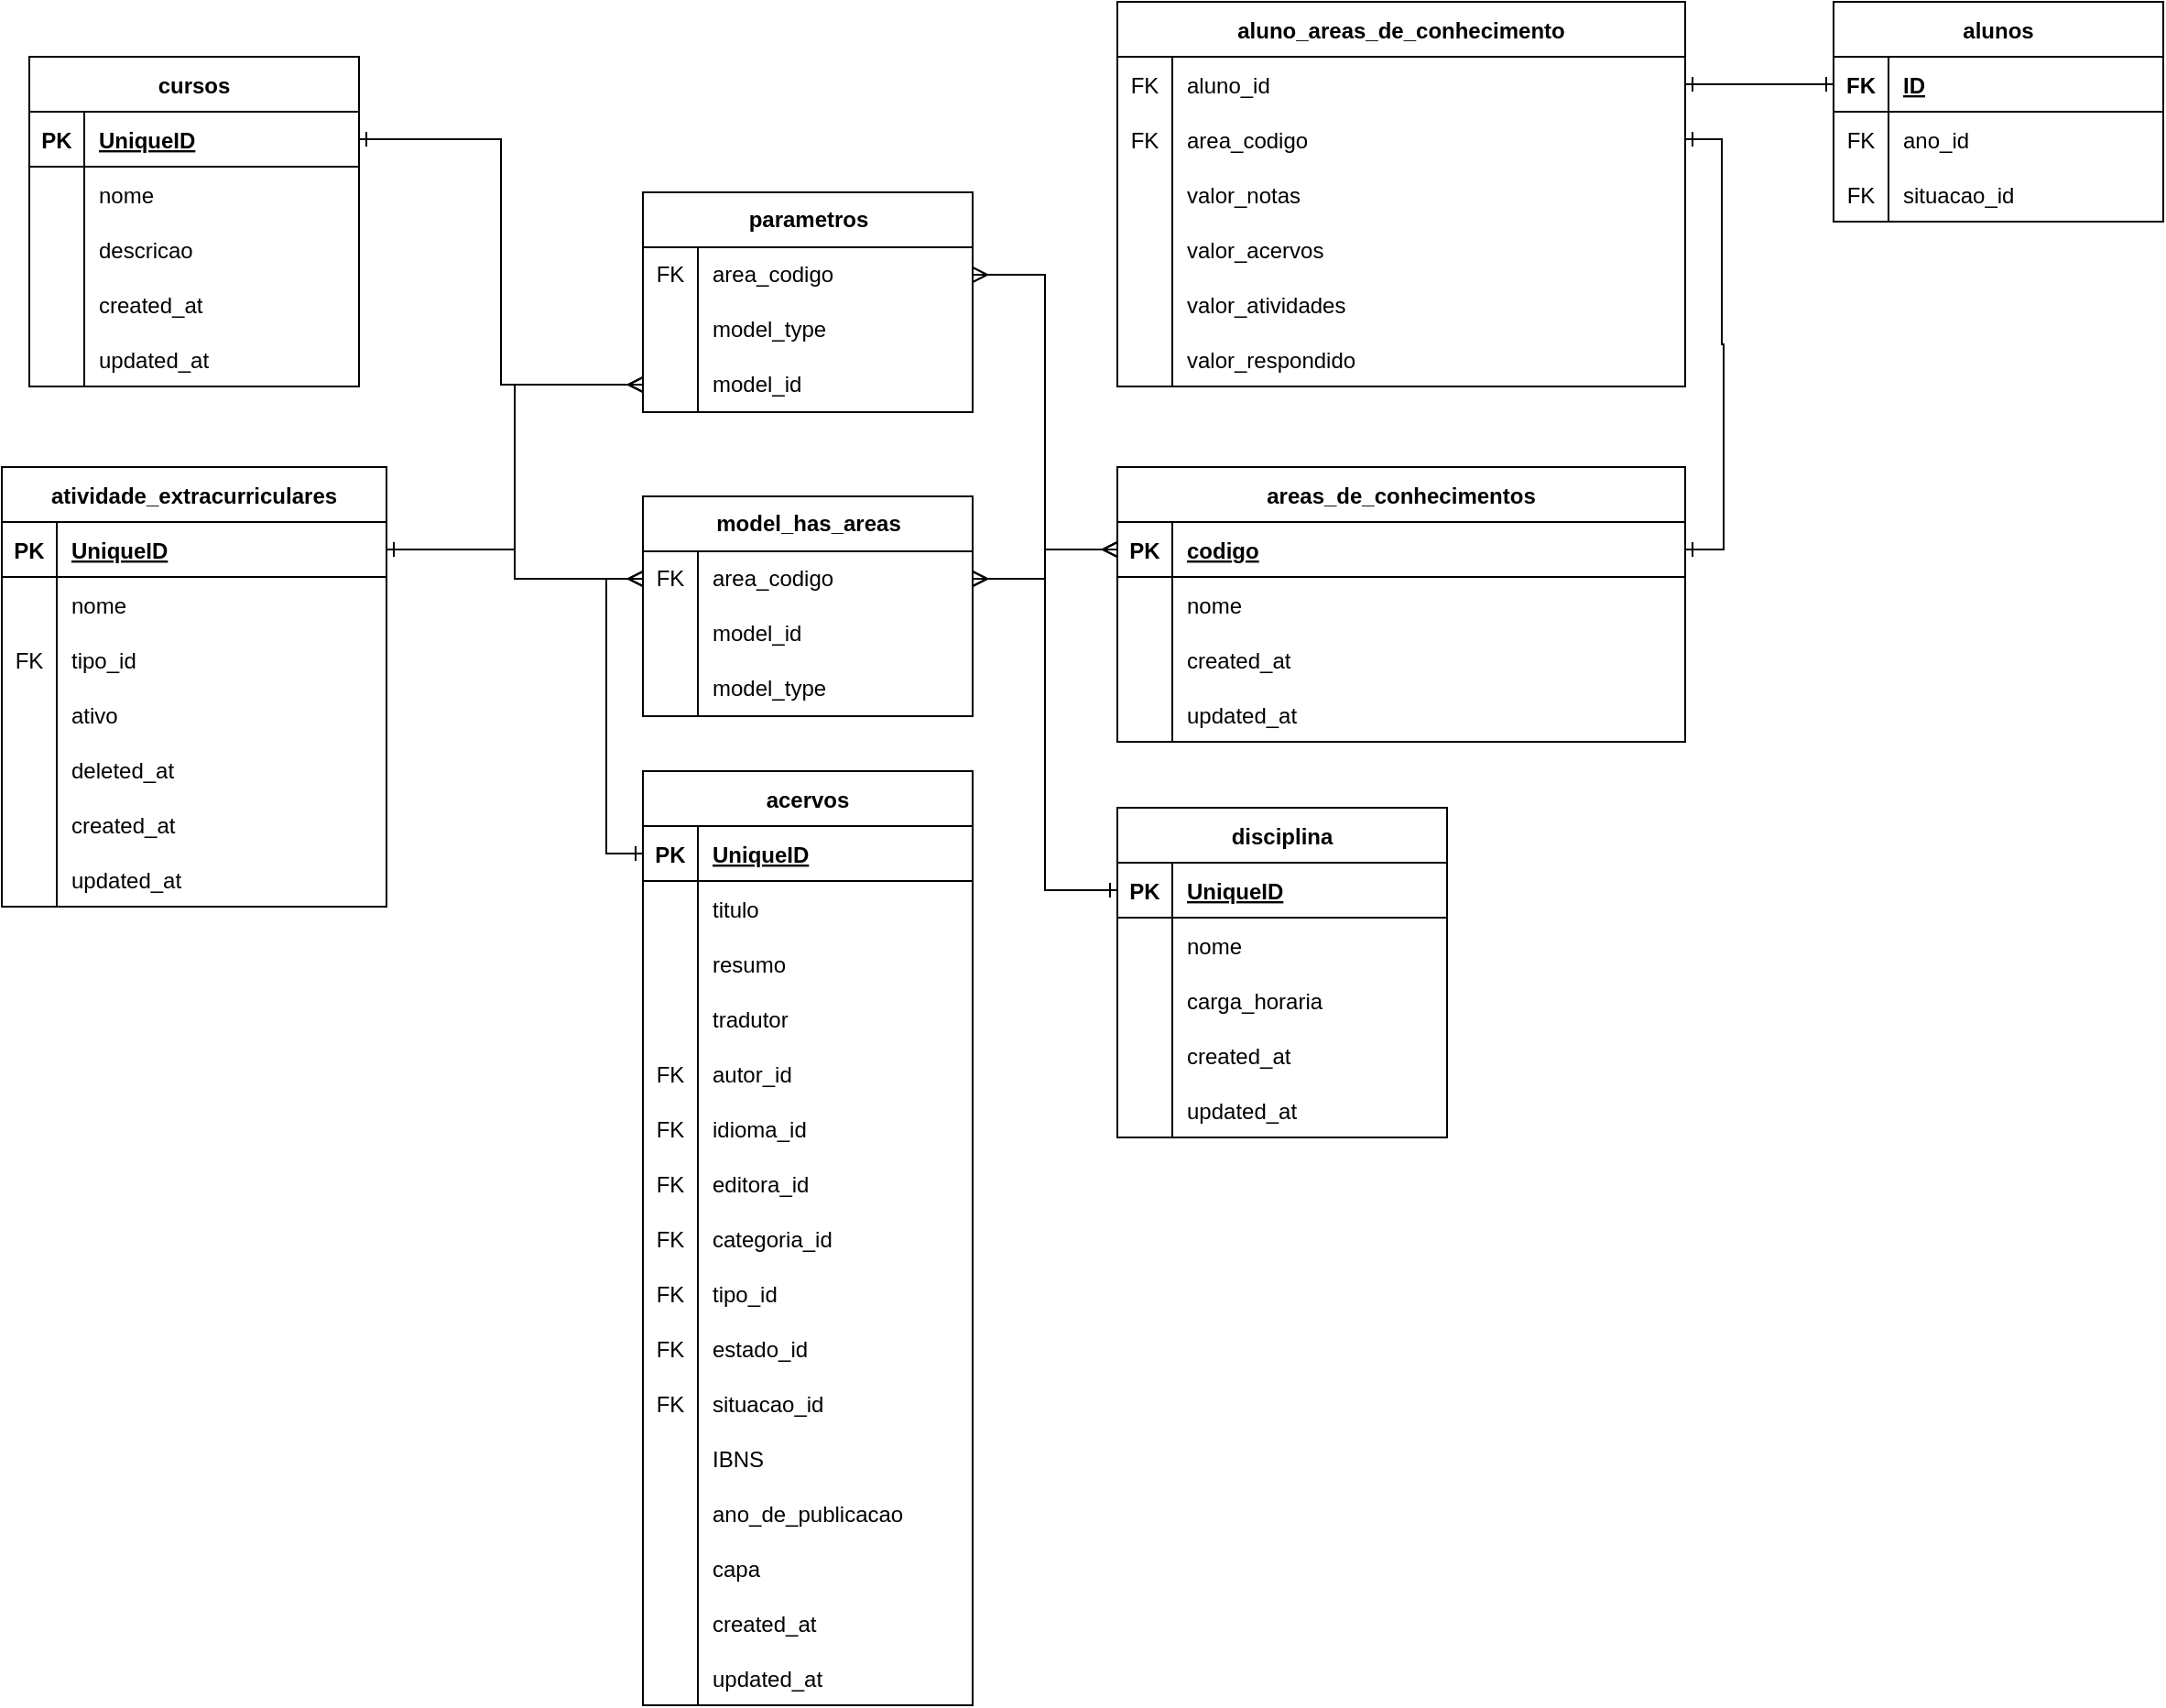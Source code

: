 <mxfile version="22.0.3" type="device">
  <diagram id="8cTq7osctb6pvmoqsyHR" name="Página-1">
    <mxGraphModel dx="2620" dy="1055" grid="1" gridSize="10" guides="1" tooltips="1" connect="1" arrows="1" fold="1" page="1" pageScale="1" pageWidth="827" pageHeight="1169" math="0" shadow="0">
      <root>
        <mxCell id="0" />
        <mxCell id="1" parent="0" />
        <mxCell id="5222CEmjX-qKdcf5DKFw-1" value="areas_de_conhecimentos" style="shape=table;startSize=30;container=1;collapsible=1;childLayout=tableLayout;fixedRows=1;rowLines=0;fontStyle=1;align=center;resizeLast=1;" parent="1" vertex="1">
          <mxGeometry x="9" y="304" width="310" height="150" as="geometry" />
        </mxCell>
        <mxCell id="5222CEmjX-qKdcf5DKFw-2" value="" style="shape=tableRow;horizontal=0;startSize=0;swimlaneHead=0;swimlaneBody=0;fillColor=none;collapsible=0;dropTarget=0;points=[[0,0.5],[1,0.5]];portConstraint=eastwest;top=0;left=0;right=0;bottom=1;" parent="5222CEmjX-qKdcf5DKFw-1" vertex="1">
          <mxGeometry y="30" width="310" height="30" as="geometry" />
        </mxCell>
        <mxCell id="5222CEmjX-qKdcf5DKFw-3" value="PK" style="shape=partialRectangle;connectable=0;fillColor=none;top=0;left=0;bottom=0;right=0;fontStyle=1;overflow=hidden;" parent="5222CEmjX-qKdcf5DKFw-2" vertex="1">
          <mxGeometry width="30" height="30" as="geometry">
            <mxRectangle width="30" height="30" as="alternateBounds" />
          </mxGeometry>
        </mxCell>
        <mxCell id="5222CEmjX-qKdcf5DKFw-4" value="codigo" style="shape=partialRectangle;connectable=0;fillColor=none;top=0;left=0;bottom=0;right=0;align=left;spacingLeft=6;fontStyle=5;overflow=hidden;" parent="5222CEmjX-qKdcf5DKFw-2" vertex="1">
          <mxGeometry x="30" width="280" height="30" as="geometry">
            <mxRectangle width="280" height="30" as="alternateBounds" />
          </mxGeometry>
        </mxCell>
        <mxCell id="5222CEmjX-qKdcf5DKFw-5" value="" style="shape=tableRow;horizontal=0;startSize=0;swimlaneHead=0;swimlaneBody=0;fillColor=none;collapsible=0;dropTarget=0;points=[[0,0.5],[1,0.5]];portConstraint=eastwest;top=0;left=0;right=0;bottom=0;" parent="5222CEmjX-qKdcf5DKFw-1" vertex="1">
          <mxGeometry y="60" width="310" height="30" as="geometry" />
        </mxCell>
        <mxCell id="5222CEmjX-qKdcf5DKFw-6" value="" style="shape=partialRectangle;connectable=0;fillColor=none;top=0;left=0;bottom=0;right=0;editable=1;overflow=hidden;" parent="5222CEmjX-qKdcf5DKFw-5" vertex="1">
          <mxGeometry width="30" height="30" as="geometry">
            <mxRectangle width="30" height="30" as="alternateBounds" />
          </mxGeometry>
        </mxCell>
        <mxCell id="5222CEmjX-qKdcf5DKFw-7" value="nome" style="shape=partialRectangle;connectable=0;fillColor=none;top=0;left=0;bottom=0;right=0;align=left;spacingLeft=6;overflow=hidden;" parent="5222CEmjX-qKdcf5DKFw-5" vertex="1">
          <mxGeometry x="30" width="280" height="30" as="geometry">
            <mxRectangle width="280" height="30" as="alternateBounds" />
          </mxGeometry>
        </mxCell>
        <mxCell id="5222CEmjX-qKdcf5DKFw-8" value="" style="shape=tableRow;horizontal=0;startSize=0;swimlaneHead=0;swimlaneBody=0;fillColor=none;collapsible=0;dropTarget=0;points=[[0,0.5],[1,0.5]];portConstraint=eastwest;top=0;left=0;right=0;bottom=0;" parent="5222CEmjX-qKdcf5DKFw-1" vertex="1">
          <mxGeometry y="90" width="310" height="30" as="geometry" />
        </mxCell>
        <mxCell id="5222CEmjX-qKdcf5DKFw-9" value="" style="shape=partialRectangle;connectable=0;fillColor=none;top=0;left=0;bottom=0;right=0;editable=1;overflow=hidden;" parent="5222CEmjX-qKdcf5DKFw-8" vertex="1">
          <mxGeometry width="30" height="30" as="geometry">
            <mxRectangle width="30" height="30" as="alternateBounds" />
          </mxGeometry>
        </mxCell>
        <mxCell id="5222CEmjX-qKdcf5DKFw-10" value="created_at" style="shape=partialRectangle;connectable=0;fillColor=none;top=0;left=0;bottom=0;right=0;align=left;spacingLeft=6;overflow=hidden;" parent="5222CEmjX-qKdcf5DKFw-8" vertex="1">
          <mxGeometry x="30" width="280" height="30" as="geometry">
            <mxRectangle width="280" height="30" as="alternateBounds" />
          </mxGeometry>
        </mxCell>
        <mxCell id="5222CEmjX-qKdcf5DKFw-11" value="" style="shape=tableRow;horizontal=0;startSize=0;swimlaneHead=0;swimlaneBody=0;fillColor=none;collapsible=0;dropTarget=0;points=[[0,0.5],[1,0.5]];portConstraint=eastwest;top=0;left=0;right=0;bottom=0;" parent="5222CEmjX-qKdcf5DKFw-1" vertex="1">
          <mxGeometry y="120" width="310" height="30" as="geometry" />
        </mxCell>
        <mxCell id="5222CEmjX-qKdcf5DKFw-12" value="" style="shape=partialRectangle;connectable=0;fillColor=none;top=0;left=0;bottom=0;right=0;editable=1;overflow=hidden;" parent="5222CEmjX-qKdcf5DKFw-11" vertex="1">
          <mxGeometry width="30" height="30" as="geometry">
            <mxRectangle width="30" height="30" as="alternateBounds" />
          </mxGeometry>
        </mxCell>
        <mxCell id="5222CEmjX-qKdcf5DKFw-13" value="updated_at" style="shape=partialRectangle;connectable=0;fillColor=none;top=0;left=0;bottom=0;right=0;align=left;spacingLeft=6;overflow=hidden;" parent="5222CEmjX-qKdcf5DKFw-11" vertex="1">
          <mxGeometry x="30" width="280" height="30" as="geometry">
            <mxRectangle width="280" height="30" as="alternateBounds" />
          </mxGeometry>
        </mxCell>
        <mxCell id="5222CEmjX-qKdcf5DKFw-14" value="aluno_areas_de_conhecimento" style="shape=table;startSize=30;container=1;collapsible=1;childLayout=tableLayout;fixedRows=1;rowLines=0;fontStyle=1;align=center;resizeLast=1;" parent="1" vertex="1">
          <mxGeometry x="9" y="50" width="310" height="210" as="geometry" />
        </mxCell>
        <mxCell id="5222CEmjX-qKdcf5DKFw-18" value="" style="shape=tableRow;horizontal=0;startSize=0;swimlaneHead=0;swimlaneBody=0;fillColor=none;collapsible=0;dropTarget=0;points=[[0,0.5],[1,0.5]];portConstraint=eastwest;top=0;left=0;right=0;bottom=0;" parent="5222CEmjX-qKdcf5DKFw-14" vertex="1">
          <mxGeometry y="30" width="310" height="30" as="geometry" />
        </mxCell>
        <mxCell id="5222CEmjX-qKdcf5DKFw-19" value="FK" style="shape=partialRectangle;connectable=0;fillColor=none;top=0;left=0;bottom=0;right=0;editable=1;overflow=hidden;" parent="5222CEmjX-qKdcf5DKFw-18" vertex="1">
          <mxGeometry width="30" height="30" as="geometry">
            <mxRectangle width="30" height="30" as="alternateBounds" />
          </mxGeometry>
        </mxCell>
        <mxCell id="5222CEmjX-qKdcf5DKFw-20" value="aluno_id" style="shape=partialRectangle;connectable=0;fillColor=none;top=0;left=0;bottom=0;right=0;align=left;spacingLeft=6;overflow=hidden;" parent="5222CEmjX-qKdcf5DKFw-18" vertex="1">
          <mxGeometry x="30" width="280" height="30" as="geometry">
            <mxRectangle width="280" height="30" as="alternateBounds" />
          </mxGeometry>
        </mxCell>
        <mxCell id="5222CEmjX-qKdcf5DKFw-21" value="" style="shape=tableRow;horizontal=0;startSize=0;swimlaneHead=0;swimlaneBody=0;fillColor=none;collapsible=0;dropTarget=0;points=[[0,0.5],[1,0.5]];portConstraint=eastwest;top=0;left=0;right=0;bottom=0;" parent="5222CEmjX-qKdcf5DKFw-14" vertex="1">
          <mxGeometry y="60" width="310" height="30" as="geometry" />
        </mxCell>
        <mxCell id="5222CEmjX-qKdcf5DKFw-22" value="FK" style="shape=partialRectangle;connectable=0;fillColor=none;top=0;left=0;bottom=0;right=0;editable=1;overflow=hidden;" parent="5222CEmjX-qKdcf5DKFw-21" vertex="1">
          <mxGeometry width="30" height="30" as="geometry">
            <mxRectangle width="30" height="30" as="alternateBounds" />
          </mxGeometry>
        </mxCell>
        <mxCell id="5222CEmjX-qKdcf5DKFw-23" value="area_codigo    " style="shape=partialRectangle;connectable=0;fillColor=none;top=0;left=0;bottom=0;right=0;align=left;spacingLeft=6;overflow=hidden;" parent="5222CEmjX-qKdcf5DKFw-21" vertex="1">
          <mxGeometry x="30" width="280" height="30" as="geometry">
            <mxRectangle width="280" height="30" as="alternateBounds" />
          </mxGeometry>
        </mxCell>
        <mxCell id="5222CEmjX-qKdcf5DKFw-24" value="" style="shape=tableRow;horizontal=0;startSize=0;swimlaneHead=0;swimlaneBody=0;fillColor=none;collapsible=0;dropTarget=0;points=[[0,0.5],[1,0.5]];portConstraint=eastwest;top=0;left=0;right=0;bottom=0;" parent="5222CEmjX-qKdcf5DKFw-14" vertex="1">
          <mxGeometry y="90" width="310" height="30" as="geometry" />
        </mxCell>
        <mxCell id="5222CEmjX-qKdcf5DKFw-25" value="" style="shape=partialRectangle;connectable=0;fillColor=none;top=0;left=0;bottom=0;right=0;editable=1;overflow=hidden;" parent="5222CEmjX-qKdcf5DKFw-24" vertex="1">
          <mxGeometry width="30" height="30" as="geometry">
            <mxRectangle width="30" height="30" as="alternateBounds" />
          </mxGeometry>
        </mxCell>
        <mxCell id="5222CEmjX-qKdcf5DKFw-26" value="valor_notas" style="shape=partialRectangle;connectable=0;fillColor=none;top=0;left=0;bottom=0;right=0;align=left;spacingLeft=6;overflow=hidden;" parent="5222CEmjX-qKdcf5DKFw-24" vertex="1">
          <mxGeometry x="30" width="280" height="30" as="geometry">
            <mxRectangle width="280" height="30" as="alternateBounds" />
          </mxGeometry>
        </mxCell>
        <mxCell id="5222CEmjX-qKdcf5DKFw-27" style="shape=tableRow;horizontal=0;startSize=0;swimlaneHead=0;swimlaneBody=0;fillColor=none;collapsible=0;dropTarget=0;points=[[0,0.5],[1,0.5]];portConstraint=eastwest;top=0;left=0;right=0;bottom=0;" parent="5222CEmjX-qKdcf5DKFw-14" vertex="1">
          <mxGeometry y="120" width="310" height="30" as="geometry" />
        </mxCell>
        <mxCell id="5222CEmjX-qKdcf5DKFw-28" value="" style="shape=partialRectangle;connectable=0;fillColor=none;top=0;left=0;bottom=0;right=0;editable=1;overflow=hidden;" parent="5222CEmjX-qKdcf5DKFw-27" vertex="1">
          <mxGeometry width="30" height="30" as="geometry">
            <mxRectangle width="30" height="30" as="alternateBounds" />
          </mxGeometry>
        </mxCell>
        <mxCell id="5222CEmjX-qKdcf5DKFw-29" value="valor_acervos" style="shape=partialRectangle;connectable=0;fillColor=none;top=0;left=0;bottom=0;right=0;align=left;spacingLeft=6;overflow=hidden;" parent="5222CEmjX-qKdcf5DKFw-27" vertex="1">
          <mxGeometry x="30" width="280" height="30" as="geometry">
            <mxRectangle width="280" height="30" as="alternateBounds" />
          </mxGeometry>
        </mxCell>
        <mxCell id="5222CEmjX-qKdcf5DKFw-30" style="shape=tableRow;horizontal=0;startSize=0;swimlaneHead=0;swimlaneBody=0;fillColor=none;collapsible=0;dropTarget=0;points=[[0,0.5],[1,0.5]];portConstraint=eastwest;top=0;left=0;right=0;bottom=0;" parent="5222CEmjX-qKdcf5DKFw-14" vertex="1">
          <mxGeometry y="150" width="310" height="30" as="geometry" />
        </mxCell>
        <mxCell id="5222CEmjX-qKdcf5DKFw-31" style="shape=partialRectangle;connectable=0;fillColor=none;top=0;left=0;bottom=0;right=0;editable=1;overflow=hidden;" parent="5222CEmjX-qKdcf5DKFw-30" vertex="1">
          <mxGeometry width="30" height="30" as="geometry">
            <mxRectangle width="30" height="30" as="alternateBounds" />
          </mxGeometry>
        </mxCell>
        <mxCell id="5222CEmjX-qKdcf5DKFw-32" value="valor_atividades" style="shape=partialRectangle;connectable=0;fillColor=none;top=0;left=0;bottom=0;right=0;align=left;spacingLeft=6;overflow=hidden;" parent="5222CEmjX-qKdcf5DKFw-30" vertex="1">
          <mxGeometry x="30" width="280" height="30" as="geometry">
            <mxRectangle width="280" height="30" as="alternateBounds" />
          </mxGeometry>
        </mxCell>
        <mxCell id="5222CEmjX-qKdcf5DKFw-33" style="shape=tableRow;horizontal=0;startSize=0;swimlaneHead=0;swimlaneBody=0;fillColor=none;collapsible=0;dropTarget=0;points=[[0,0.5],[1,0.5]];portConstraint=eastwest;top=0;left=0;right=0;bottom=0;" parent="5222CEmjX-qKdcf5DKFw-14" vertex="1">
          <mxGeometry y="180" width="310" height="30" as="geometry" />
        </mxCell>
        <mxCell id="5222CEmjX-qKdcf5DKFw-34" style="shape=partialRectangle;connectable=0;fillColor=none;top=0;left=0;bottom=0;right=0;editable=1;overflow=hidden;" parent="5222CEmjX-qKdcf5DKFw-33" vertex="1">
          <mxGeometry width="30" height="30" as="geometry">
            <mxRectangle width="30" height="30" as="alternateBounds" />
          </mxGeometry>
        </mxCell>
        <mxCell id="5222CEmjX-qKdcf5DKFw-35" value="valor_respondido" style="shape=partialRectangle;connectable=0;fillColor=none;top=0;left=0;bottom=0;right=0;align=left;spacingLeft=6;overflow=hidden;" parent="5222CEmjX-qKdcf5DKFw-33" vertex="1">
          <mxGeometry x="30" width="280" height="30" as="geometry">
            <mxRectangle width="280" height="30" as="alternateBounds" />
          </mxGeometry>
        </mxCell>
        <mxCell id="5222CEmjX-qKdcf5DKFw-101" value="cursos" style="shape=table;startSize=30;container=1;collapsible=1;childLayout=tableLayout;fixedRows=1;rowLines=0;fontStyle=1;align=center;resizeLast=1;" parent="1" vertex="1">
          <mxGeometry x="-585" y="80" width="180" height="180" as="geometry" />
        </mxCell>
        <mxCell id="5222CEmjX-qKdcf5DKFw-102" value="" style="shape=tableRow;horizontal=0;startSize=0;swimlaneHead=0;swimlaneBody=0;fillColor=none;collapsible=0;dropTarget=0;points=[[0,0.5],[1,0.5]];portConstraint=eastwest;top=0;left=0;right=0;bottom=1;" parent="5222CEmjX-qKdcf5DKFw-101" vertex="1">
          <mxGeometry y="30" width="180" height="30" as="geometry" />
        </mxCell>
        <mxCell id="5222CEmjX-qKdcf5DKFw-103" value="PK" style="shape=partialRectangle;connectable=0;fillColor=none;top=0;left=0;bottom=0;right=0;fontStyle=1;overflow=hidden;" parent="5222CEmjX-qKdcf5DKFw-102" vertex="1">
          <mxGeometry width="30" height="30" as="geometry">
            <mxRectangle width="30" height="30" as="alternateBounds" />
          </mxGeometry>
        </mxCell>
        <mxCell id="5222CEmjX-qKdcf5DKFw-104" value="UniqueID" style="shape=partialRectangle;connectable=0;fillColor=none;top=0;left=0;bottom=0;right=0;align=left;spacingLeft=6;fontStyle=5;overflow=hidden;" parent="5222CEmjX-qKdcf5DKFw-102" vertex="1">
          <mxGeometry x="30" width="150" height="30" as="geometry">
            <mxRectangle width="150" height="30" as="alternateBounds" />
          </mxGeometry>
        </mxCell>
        <mxCell id="5222CEmjX-qKdcf5DKFw-105" value="" style="shape=tableRow;horizontal=0;startSize=0;swimlaneHead=0;swimlaneBody=0;fillColor=none;collapsible=0;dropTarget=0;points=[[0,0.5],[1,0.5]];portConstraint=eastwest;top=0;left=0;right=0;bottom=0;" parent="5222CEmjX-qKdcf5DKFw-101" vertex="1">
          <mxGeometry y="60" width="180" height="30" as="geometry" />
        </mxCell>
        <mxCell id="5222CEmjX-qKdcf5DKFw-106" value="" style="shape=partialRectangle;connectable=0;fillColor=none;top=0;left=0;bottom=0;right=0;editable=1;overflow=hidden;" parent="5222CEmjX-qKdcf5DKFw-105" vertex="1">
          <mxGeometry width="30" height="30" as="geometry">
            <mxRectangle width="30" height="30" as="alternateBounds" />
          </mxGeometry>
        </mxCell>
        <mxCell id="5222CEmjX-qKdcf5DKFw-107" value="nome" style="shape=partialRectangle;connectable=0;fillColor=none;top=0;left=0;bottom=0;right=0;align=left;spacingLeft=6;overflow=hidden;" parent="5222CEmjX-qKdcf5DKFw-105" vertex="1">
          <mxGeometry x="30" width="150" height="30" as="geometry">
            <mxRectangle width="150" height="30" as="alternateBounds" />
          </mxGeometry>
        </mxCell>
        <mxCell id="5222CEmjX-qKdcf5DKFw-108" value="" style="shape=tableRow;horizontal=0;startSize=0;swimlaneHead=0;swimlaneBody=0;fillColor=none;collapsible=0;dropTarget=0;points=[[0,0.5],[1,0.5]];portConstraint=eastwest;top=0;left=0;right=0;bottom=0;" parent="5222CEmjX-qKdcf5DKFw-101" vertex="1">
          <mxGeometry y="90" width="180" height="30" as="geometry" />
        </mxCell>
        <mxCell id="5222CEmjX-qKdcf5DKFw-109" value="" style="shape=partialRectangle;connectable=0;fillColor=none;top=0;left=0;bottom=0;right=0;editable=1;overflow=hidden;" parent="5222CEmjX-qKdcf5DKFw-108" vertex="1">
          <mxGeometry width="30" height="30" as="geometry">
            <mxRectangle width="30" height="30" as="alternateBounds" />
          </mxGeometry>
        </mxCell>
        <mxCell id="5222CEmjX-qKdcf5DKFw-110" value="descricao" style="shape=partialRectangle;connectable=0;fillColor=none;top=0;left=0;bottom=0;right=0;align=left;spacingLeft=6;overflow=hidden;" parent="5222CEmjX-qKdcf5DKFw-108" vertex="1">
          <mxGeometry x="30" width="150" height="30" as="geometry">
            <mxRectangle width="150" height="30" as="alternateBounds" />
          </mxGeometry>
        </mxCell>
        <mxCell id="5222CEmjX-qKdcf5DKFw-111" value="" style="shape=tableRow;horizontal=0;startSize=0;swimlaneHead=0;swimlaneBody=0;fillColor=none;collapsible=0;dropTarget=0;points=[[0,0.5],[1,0.5]];portConstraint=eastwest;top=0;left=0;right=0;bottom=0;" parent="5222CEmjX-qKdcf5DKFw-101" vertex="1">
          <mxGeometry y="120" width="180" height="30" as="geometry" />
        </mxCell>
        <mxCell id="5222CEmjX-qKdcf5DKFw-112" value="" style="shape=partialRectangle;connectable=0;fillColor=none;top=0;left=0;bottom=0;right=0;editable=1;overflow=hidden;" parent="5222CEmjX-qKdcf5DKFw-111" vertex="1">
          <mxGeometry width="30" height="30" as="geometry">
            <mxRectangle width="30" height="30" as="alternateBounds" />
          </mxGeometry>
        </mxCell>
        <mxCell id="5222CEmjX-qKdcf5DKFw-113" value="created_at" style="shape=partialRectangle;connectable=0;fillColor=none;top=0;left=0;bottom=0;right=0;align=left;spacingLeft=6;overflow=hidden;" parent="5222CEmjX-qKdcf5DKFw-111" vertex="1">
          <mxGeometry x="30" width="150" height="30" as="geometry">
            <mxRectangle width="150" height="30" as="alternateBounds" />
          </mxGeometry>
        </mxCell>
        <mxCell id="5222CEmjX-qKdcf5DKFw-114" style="shape=tableRow;horizontal=0;startSize=0;swimlaneHead=0;swimlaneBody=0;fillColor=none;collapsible=0;dropTarget=0;points=[[0,0.5],[1,0.5]];portConstraint=eastwest;top=0;left=0;right=0;bottom=0;" parent="5222CEmjX-qKdcf5DKFw-101" vertex="1">
          <mxGeometry y="150" width="180" height="30" as="geometry" />
        </mxCell>
        <mxCell id="5222CEmjX-qKdcf5DKFw-115" style="shape=partialRectangle;connectable=0;fillColor=none;top=0;left=0;bottom=0;right=0;editable=1;overflow=hidden;" parent="5222CEmjX-qKdcf5DKFw-114" vertex="1">
          <mxGeometry width="30" height="30" as="geometry">
            <mxRectangle width="30" height="30" as="alternateBounds" />
          </mxGeometry>
        </mxCell>
        <mxCell id="5222CEmjX-qKdcf5DKFw-116" value="updated_at" style="shape=partialRectangle;connectable=0;fillColor=none;top=0;left=0;bottom=0;right=0;align=left;spacingLeft=6;overflow=hidden;" parent="5222CEmjX-qKdcf5DKFw-114" vertex="1">
          <mxGeometry x="30" width="150" height="30" as="geometry">
            <mxRectangle width="150" height="30" as="alternateBounds" />
          </mxGeometry>
        </mxCell>
        <mxCell id="5222CEmjX-qKdcf5DKFw-117" value="alunos" style="shape=table;startSize=30;container=1;collapsible=1;childLayout=tableLayout;fixedRows=1;rowLines=0;fontStyle=1;align=center;resizeLast=1;" parent="1" vertex="1">
          <mxGeometry x="400" y="50" width="180" height="120" as="geometry" />
        </mxCell>
        <mxCell id="5222CEmjX-qKdcf5DKFw-118" value="" style="shape=tableRow;horizontal=0;startSize=0;swimlaneHead=0;swimlaneBody=0;fillColor=none;collapsible=0;dropTarget=0;points=[[0,0.5],[1,0.5]];portConstraint=eastwest;top=0;left=0;right=0;bottom=1;" parent="5222CEmjX-qKdcf5DKFw-117" vertex="1">
          <mxGeometry y="30" width="180" height="30" as="geometry" />
        </mxCell>
        <mxCell id="5222CEmjX-qKdcf5DKFw-119" value="FK" style="shape=partialRectangle;connectable=0;fillColor=none;top=0;left=0;bottom=0;right=0;fontStyle=1;overflow=hidden;" parent="5222CEmjX-qKdcf5DKFw-118" vertex="1">
          <mxGeometry width="30" height="30" as="geometry">
            <mxRectangle width="30" height="30" as="alternateBounds" />
          </mxGeometry>
        </mxCell>
        <mxCell id="5222CEmjX-qKdcf5DKFw-120" value="ID" style="shape=partialRectangle;connectable=0;fillColor=none;top=0;left=0;bottom=0;right=0;align=left;spacingLeft=6;fontStyle=5;overflow=hidden;" parent="5222CEmjX-qKdcf5DKFw-118" vertex="1">
          <mxGeometry x="30" width="150" height="30" as="geometry">
            <mxRectangle width="150" height="30" as="alternateBounds" />
          </mxGeometry>
        </mxCell>
        <mxCell id="5222CEmjX-qKdcf5DKFw-121" value="" style="shape=tableRow;horizontal=0;startSize=0;swimlaneHead=0;swimlaneBody=0;fillColor=none;collapsible=0;dropTarget=0;points=[[0,0.5],[1,0.5]];portConstraint=eastwest;top=0;left=0;right=0;bottom=0;" parent="5222CEmjX-qKdcf5DKFw-117" vertex="1">
          <mxGeometry y="60" width="180" height="30" as="geometry" />
        </mxCell>
        <mxCell id="5222CEmjX-qKdcf5DKFw-122" value="FK" style="shape=partialRectangle;connectable=0;fillColor=none;top=0;left=0;bottom=0;right=0;editable=1;overflow=hidden;" parent="5222CEmjX-qKdcf5DKFw-121" vertex="1">
          <mxGeometry width="30" height="30" as="geometry">
            <mxRectangle width="30" height="30" as="alternateBounds" />
          </mxGeometry>
        </mxCell>
        <mxCell id="5222CEmjX-qKdcf5DKFw-123" value="ano_id" style="shape=partialRectangle;connectable=0;fillColor=none;top=0;left=0;bottom=0;right=0;align=left;spacingLeft=6;overflow=hidden;" parent="5222CEmjX-qKdcf5DKFw-121" vertex="1">
          <mxGeometry x="30" width="150" height="30" as="geometry">
            <mxRectangle width="150" height="30" as="alternateBounds" />
          </mxGeometry>
        </mxCell>
        <mxCell id="5222CEmjX-qKdcf5DKFw-124" value="" style="shape=tableRow;horizontal=0;startSize=0;swimlaneHead=0;swimlaneBody=0;fillColor=none;collapsible=0;dropTarget=0;points=[[0,0.5],[1,0.5]];portConstraint=eastwest;top=0;left=0;right=0;bottom=0;" parent="5222CEmjX-qKdcf5DKFw-117" vertex="1">
          <mxGeometry y="90" width="180" height="30" as="geometry" />
        </mxCell>
        <mxCell id="5222CEmjX-qKdcf5DKFw-125" value="FK" style="shape=partialRectangle;connectable=0;fillColor=none;top=0;left=0;bottom=0;right=0;editable=1;overflow=hidden;" parent="5222CEmjX-qKdcf5DKFw-124" vertex="1">
          <mxGeometry width="30" height="30" as="geometry">
            <mxRectangle width="30" height="30" as="alternateBounds" />
          </mxGeometry>
        </mxCell>
        <mxCell id="5222CEmjX-qKdcf5DKFw-126" value="situacao_id" style="shape=partialRectangle;connectable=0;fillColor=none;top=0;left=0;bottom=0;right=0;align=left;spacingLeft=6;overflow=hidden;" parent="5222CEmjX-qKdcf5DKFw-124" vertex="1">
          <mxGeometry x="30" width="150" height="30" as="geometry">
            <mxRectangle width="150" height="30" as="alternateBounds" />
          </mxGeometry>
        </mxCell>
        <mxCell id="5222CEmjX-qKdcf5DKFw-127" value="atividade_extracurriculares" style="shape=table;startSize=30;container=1;collapsible=1;childLayout=tableLayout;fixedRows=1;rowLines=0;fontStyle=1;align=center;resizeLast=1;" parent="1" vertex="1">
          <mxGeometry x="-600" y="304" width="210" height="240" as="geometry" />
        </mxCell>
        <mxCell id="5222CEmjX-qKdcf5DKFw-128" value="" style="shape=tableRow;horizontal=0;startSize=0;swimlaneHead=0;swimlaneBody=0;fillColor=none;collapsible=0;dropTarget=0;points=[[0,0.5],[1,0.5]];portConstraint=eastwest;top=0;left=0;right=0;bottom=1;" parent="5222CEmjX-qKdcf5DKFw-127" vertex="1">
          <mxGeometry y="30" width="210" height="30" as="geometry" />
        </mxCell>
        <mxCell id="5222CEmjX-qKdcf5DKFw-129" value="PK" style="shape=partialRectangle;connectable=0;fillColor=none;top=0;left=0;bottom=0;right=0;fontStyle=1;overflow=hidden;" parent="5222CEmjX-qKdcf5DKFw-128" vertex="1">
          <mxGeometry width="30" height="30" as="geometry">
            <mxRectangle width="30" height="30" as="alternateBounds" />
          </mxGeometry>
        </mxCell>
        <mxCell id="5222CEmjX-qKdcf5DKFw-130" value="UniqueID" style="shape=partialRectangle;connectable=0;fillColor=none;top=0;left=0;bottom=0;right=0;align=left;spacingLeft=6;fontStyle=5;overflow=hidden;" parent="5222CEmjX-qKdcf5DKFw-128" vertex="1">
          <mxGeometry x="30" width="180" height="30" as="geometry">
            <mxRectangle width="180" height="30" as="alternateBounds" />
          </mxGeometry>
        </mxCell>
        <mxCell id="5222CEmjX-qKdcf5DKFw-131" value="" style="shape=tableRow;horizontal=0;startSize=0;swimlaneHead=0;swimlaneBody=0;fillColor=none;collapsible=0;dropTarget=0;points=[[0,0.5],[1,0.5]];portConstraint=eastwest;top=0;left=0;right=0;bottom=0;" parent="5222CEmjX-qKdcf5DKFw-127" vertex="1">
          <mxGeometry y="60" width="210" height="30" as="geometry" />
        </mxCell>
        <mxCell id="5222CEmjX-qKdcf5DKFw-132" value="" style="shape=partialRectangle;connectable=0;fillColor=none;top=0;left=0;bottom=0;right=0;editable=1;overflow=hidden;" parent="5222CEmjX-qKdcf5DKFw-131" vertex="1">
          <mxGeometry width="30" height="30" as="geometry">
            <mxRectangle width="30" height="30" as="alternateBounds" />
          </mxGeometry>
        </mxCell>
        <mxCell id="5222CEmjX-qKdcf5DKFw-133" value="nome" style="shape=partialRectangle;connectable=0;fillColor=none;top=0;left=0;bottom=0;right=0;align=left;spacingLeft=6;overflow=hidden;" parent="5222CEmjX-qKdcf5DKFw-131" vertex="1">
          <mxGeometry x="30" width="180" height="30" as="geometry">
            <mxRectangle width="180" height="30" as="alternateBounds" />
          </mxGeometry>
        </mxCell>
        <mxCell id="5222CEmjX-qKdcf5DKFw-134" value="" style="shape=tableRow;horizontal=0;startSize=0;swimlaneHead=0;swimlaneBody=0;fillColor=none;collapsible=0;dropTarget=0;points=[[0,0.5],[1,0.5]];portConstraint=eastwest;top=0;left=0;right=0;bottom=0;" parent="5222CEmjX-qKdcf5DKFw-127" vertex="1">
          <mxGeometry y="90" width="210" height="30" as="geometry" />
        </mxCell>
        <mxCell id="5222CEmjX-qKdcf5DKFw-135" value="FK" style="shape=partialRectangle;connectable=0;fillColor=none;top=0;left=0;bottom=0;right=0;editable=1;overflow=hidden;" parent="5222CEmjX-qKdcf5DKFw-134" vertex="1">
          <mxGeometry width="30" height="30" as="geometry">
            <mxRectangle width="30" height="30" as="alternateBounds" />
          </mxGeometry>
        </mxCell>
        <mxCell id="5222CEmjX-qKdcf5DKFw-136" value="tipo_id" style="shape=partialRectangle;connectable=0;fillColor=none;top=0;left=0;bottom=0;right=0;align=left;spacingLeft=6;overflow=hidden;" parent="5222CEmjX-qKdcf5DKFw-134" vertex="1">
          <mxGeometry x="30" width="180" height="30" as="geometry">
            <mxRectangle width="180" height="30" as="alternateBounds" />
          </mxGeometry>
        </mxCell>
        <mxCell id="5222CEmjX-qKdcf5DKFw-137" value="" style="shape=tableRow;horizontal=0;startSize=0;swimlaneHead=0;swimlaneBody=0;fillColor=none;collapsible=0;dropTarget=0;points=[[0,0.5],[1,0.5]];portConstraint=eastwest;top=0;left=0;right=0;bottom=0;" parent="5222CEmjX-qKdcf5DKFw-127" vertex="1">
          <mxGeometry y="120" width="210" height="30" as="geometry" />
        </mxCell>
        <mxCell id="5222CEmjX-qKdcf5DKFw-138" value="" style="shape=partialRectangle;connectable=0;fillColor=none;top=0;left=0;bottom=0;right=0;editable=1;overflow=hidden;" parent="5222CEmjX-qKdcf5DKFw-137" vertex="1">
          <mxGeometry width="30" height="30" as="geometry">
            <mxRectangle width="30" height="30" as="alternateBounds" />
          </mxGeometry>
        </mxCell>
        <mxCell id="5222CEmjX-qKdcf5DKFw-139" value="ativo" style="shape=partialRectangle;connectable=0;fillColor=none;top=0;left=0;bottom=0;right=0;align=left;spacingLeft=6;overflow=hidden;" parent="5222CEmjX-qKdcf5DKFw-137" vertex="1">
          <mxGeometry x="30" width="180" height="30" as="geometry">
            <mxRectangle width="180" height="30" as="alternateBounds" />
          </mxGeometry>
        </mxCell>
        <mxCell id="5222CEmjX-qKdcf5DKFw-140" style="shape=tableRow;horizontal=0;startSize=0;swimlaneHead=0;swimlaneBody=0;fillColor=none;collapsible=0;dropTarget=0;points=[[0,0.5],[1,0.5]];portConstraint=eastwest;top=0;left=0;right=0;bottom=0;" parent="5222CEmjX-qKdcf5DKFw-127" vertex="1">
          <mxGeometry y="150" width="210" height="30" as="geometry" />
        </mxCell>
        <mxCell id="5222CEmjX-qKdcf5DKFw-141" style="shape=partialRectangle;connectable=0;fillColor=none;top=0;left=0;bottom=0;right=0;editable=1;overflow=hidden;" parent="5222CEmjX-qKdcf5DKFw-140" vertex="1">
          <mxGeometry width="30" height="30" as="geometry">
            <mxRectangle width="30" height="30" as="alternateBounds" />
          </mxGeometry>
        </mxCell>
        <mxCell id="5222CEmjX-qKdcf5DKFw-142" value="deleted_at" style="shape=partialRectangle;connectable=0;fillColor=none;top=0;left=0;bottom=0;right=0;align=left;spacingLeft=6;overflow=hidden;" parent="5222CEmjX-qKdcf5DKFw-140" vertex="1">
          <mxGeometry x="30" width="180" height="30" as="geometry">
            <mxRectangle width="180" height="30" as="alternateBounds" />
          </mxGeometry>
        </mxCell>
        <mxCell id="5222CEmjX-qKdcf5DKFw-143" style="shape=tableRow;horizontal=0;startSize=0;swimlaneHead=0;swimlaneBody=0;fillColor=none;collapsible=0;dropTarget=0;points=[[0,0.5],[1,0.5]];portConstraint=eastwest;top=0;left=0;right=0;bottom=0;" parent="5222CEmjX-qKdcf5DKFw-127" vertex="1">
          <mxGeometry y="180" width="210" height="30" as="geometry" />
        </mxCell>
        <mxCell id="5222CEmjX-qKdcf5DKFw-144" style="shape=partialRectangle;connectable=0;fillColor=none;top=0;left=0;bottom=0;right=0;editable=1;overflow=hidden;" parent="5222CEmjX-qKdcf5DKFw-143" vertex="1">
          <mxGeometry width="30" height="30" as="geometry">
            <mxRectangle width="30" height="30" as="alternateBounds" />
          </mxGeometry>
        </mxCell>
        <mxCell id="5222CEmjX-qKdcf5DKFw-145" value="created_at" style="shape=partialRectangle;connectable=0;fillColor=none;top=0;left=0;bottom=0;right=0;align=left;spacingLeft=6;overflow=hidden;" parent="5222CEmjX-qKdcf5DKFw-143" vertex="1">
          <mxGeometry x="30" width="180" height="30" as="geometry">
            <mxRectangle width="180" height="30" as="alternateBounds" />
          </mxGeometry>
        </mxCell>
        <mxCell id="5222CEmjX-qKdcf5DKFw-146" style="shape=tableRow;horizontal=0;startSize=0;swimlaneHead=0;swimlaneBody=0;fillColor=none;collapsible=0;dropTarget=0;points=[[0,0.5],[1,0.5]];portConstraint=eastwest;top=0;left=0;right=0;bottom=0;" parent="5222CEmjX-qKdcf5DKFw-127" vertex="1">
          <mxGeometry y="210" width="210" height="30" as="geometry" />
        </mxCell>
        <mxCell id="5222CEmjX-qKdcf5DKFw-147" style="shape=partialRectangle;connectable=0;fillColor=none;top=0;left=0;bottom=0;right=0;editable=1;overflow=hidden;" parent="5222CEmjX-qKdcf5DKFw-146" vertex="1">
          <mxGeometry width="30" height="30" as="geometry">
            <mxRectangle width="30" height="30" as="alternateBounds" />
          </mxGeometry>
        </mxCell>
        <mxCell id="5222CEmjX-qKdcf5DKFw-148" value="updated_at" style="shape=partialRectangle;connectable=0;fillColor=none;top=0;left=0;bottom=0;right=0;align=left;spacingLeft=6;overflow=hidden;" parent="5222CEmjX-qKdcf5DKFw-146" vertex="1">
          <mxGeometry x="30" width="180" height="30" as="geometry">
            <mxRectangle width="180" height="30" as="alternateBounds" />
          </mxGeometry>
        </mxCell>
        <mxCell id="5222CEmjX-qKdcf5DKFw-149" value="acervos" style="shape=table;startSize=30;container=1;collapsible=1;childLayout=tableLayout;fixedRows=1;rowLines=0;fontStyle=1;align=center;resizeLast=1;" parent="1" vertex="1">
          <mxGeometry x="-250.0" y="470" width="180" height="510" as="geometry" />
        </mxCell>
        <mxCell id="5222CEmjX-qKdcf5DKFw-150" value="" style="shape=tableRow;horizontal=0;startSize=0;swimlaneHead=0;swimlaneBody=0;fillColor=none;collapsible=0;dropTarget=0;points=[[0,0.5],[1,0.5]];portConstraint=eastwest;top=0;left=0;right=0;bottom=1;" parent="5222CEmjX-qKdcf5DKFw-149" vertex="1">
          <mxGeometry y="30" width="180" height="30" as="geometry" />
        </mxCell>
        <mxCell id="5222CEmjX-qKdcf5DKFw-151" value="PK" style="shape=partialRectangle;connectable=0;fillColor=none;top=0;left=0;bottom=0;right=0;fontStyle=1;overflow=hidden;" parent="5222CEmjX-qKdcf5DKFw-150" vertex="1">
          <mxGeometry width="30" height="30" as="geometry">
            <mxRectangle width="30" height="30" as="alternateBounds" />
          </mxGeometry>
        </mxCell>
        <mxCell id="5222CEmjX-qKdcf5DKFw-152" value="UniqueID" style="shape=partialRectangle;connectable=0;fillColor=none;top=0;left=0;bottom=0;right=0;align=left;spacingLeft=6;fontStyle=5;overflow=hidden;" parent="5222CEmjX-qKdcf5DKFw-150" vertex="1">
          <mxGeometry x="30" width="150" height="30" as="geometry">
            <mxRectangle width="150" height="30" as="alternateBounds" />
          </mxGeometry>
        </mxCell>
        <mxCell id="5222CEmjX-qKdcf5DKFw-153" value="" style="shape=tableRow;horizontal=0;startSize=0;swimlaneHead=0;swimlaneBody=0;fillColor=none;collapsible=0;dropTarget=0;points=[[0,0.5],[1,0.5]];portConstraint=eastwest;top=0;left=0;right=0;bottom=0;" parent="5222CEmjX-qKdcf5DKFw-149" vertex="1">
          <mxGeometry y="60" width="180" height="30" as="geometry" />
        </mxCell>
        <mxCell id="5222CEmjX-qKdcf5DKFw-154" value="" style="shape=partialRectangle;connectable=0;fillColor=none;top=0;left=0;bottom=0;right=0;editable=1;overflow=hidden;" parent="5222CEmjX-qKdcf5DKFw-153" vertex="1">
          <mxGeometry width="30" height="30" as="geometry">
            <mxRectangle width="30" height="30" as="alternateBounds" />
          </mxGeometry>
        </mxCell>
        <mxCell id="5222CEmjX-qKdcf5DKFw-155" value="titulo" style="shape=partialRectangle;connectable=0;fillColor=none;top=0;left=0;bottom=0;right=0;align=left;spacingLeft=6;overflow=hidden;" parent="5222CEmjX-qKdcf5DKFw-153" vertex="1">
          <mxGeometry x="30" width="150" height="30" as="geometry">
            <mxRectangle width="150" height="30" as="alternateBounds" />
          </mxGeometry>
        </mxCell>
        <mxCell id="5222CEmjX-qKdcf5DKFw-156" value="" style="shape=tableRow;horizontal=0;startSize=0;swimlaneHead=0;swimlaneBody=0;fillColor=none;collapsible=0;dropTarget=0;points=[[0,0.5],[1,0.5]];portConstraint=eastwest;top=0;left=0;right=0;bottom=0;" parent="5222CEmjX-qKdcf5DKFw-149" vertex="1">
          <mxGeometry y="90" width="180" height="30" as="geometry" />
        </mxCell>
        <mxCell id="5222CEmjX-qKdcf5DKFw-157" value="" style="shape=partialRectangle;connectable=0;fillColor=none;top=0;left=0;bottom=0;right=0;editable=1;overflow=hidden;" parent="5222CEmjX-qKdcf5DKFw-156" vertex="1">
          <mxGeometry width="30" height="30" as="geometry">
            <mxRectangle width="30" height="30" as="alternateBounds" />
          </mxGeometry>
        </mxCell>
        <mxCell id="5222CEmjX-qKdcf5DKFw-158" value="resumo" style="shape=partialRectangle;connectable=0;fillColor=none;top=0;left=0;bottom=0;right=0;align=left;spacingLeft=6;overflow=hidden;" parent="5222CEmjX-qKdcf5DKFw-156" vertex="1">
          <mxGeometry x="30" width="150" height="30" as="geometry">
            <mxRectangle width="150" height="30" as="alternateBounds" />
          </mxGeometry>
        </mxCell>
        <mxCell id="5222CEmjX-qKdcf5DKFw-159" value="" style="shape=tableRow;horizontal=0;startSize=0;swimlaneHead=0;swimlaneBody=0;fillColor=none;collapsible=0;dropTarget=0;points=[[0,0.5],[1,0.5]];portConstraint=eastwest;top=0;left=0;right=0;bottom=0;" parent="5222CEmjX-qKdcf5DKFw-149" vertex="1">
          <mxGeometry y="120" width="180" height="30" as="geometry" />
        </mxCell>
        <mxCell id="5222CEmjX-qKdcf5DKFw-160" value="" style="shape=partialRectangle;connectable=0;fillColor=none;top=0;left=0;bottom=0;right=0;editable=1;overflow=hidden;" parent="5222CEmjX-qKdcf5DKFw-159" vertex="1">
          <mxGeometry width="30" height="30" as="geometry">
            <mxRectangle width="30" height="30" as="alternateBounds" />
          </mxGeometry>
        </mxCell>
        <mxCell id="5222CEmjX-qKdcf5DKFw-161" value="tradutor" style="shape=partialRectangle;connectable=0;fillColor=none;top=0;left=0;bottom=0;right=0;align=left;spacingLeft=6;overflow=hidden;" parent="5222CEmjX-qKdcf5DKFw-159" vertex="1">
          <mxGeometry x="30" width="150" height="30" as="geometry">
            <mxRectangle width="150" height="30" as="alternateBounds" />
          </mxGeometry>
        </mxCell>
        <mxCell id="5222CEmjX-qKdcf5DKFw-162" style="shape=tableRow;horizontal=0;startSize=0;swimlaneHead=0;swimlaneBody=0;fillColor=none;collapsible=0;dropTarget=0;points=[[0,0.5],[1,0.5]];portConstraint=eastwest;top=0;left=0;right=0;bottom=0;" parent="5222CEmjX-qKdcf5DKFw-149" vertex="1">
          <mxGeometry y="150" width="180" height="30" as="geometry" />
        </mxCell>
        <mxCell id="5222CEmjX-qKdcf5DKFw-163" value="FK" style="shape=partialRectangle;connectable=0;fillColor=none;top=0;left=0;bottom=0;right=0;editable=1;overflow=hidden;" parent="5222CEmjX-qKdcf5DKFw-162" vertex="1">
          <mxGeometry width="30" height="30" as="geometry">
            <mxRectangle width="30" height="30" as="alternateBounds" />
          </mxGeometry>
        </mxCell>
        <mxCell id="5222CEmjX-qKdcf5DKFw-164" value="autor_id" style="shape=partialRectangle;connectable=0;fillColor=none;top=0;left=0;bottom=0;right=0;align=left;spacingLeft=6;overflow=hidden;" parent="5222CEmjX-qKdcf5DKFw-162" vertex="1">
          <mxGeometry x="30" width="150" height="30" as="geometry">
            <mxRectangle width="150" height="30" as="alternateBounds" />
          </mxGeometry>
        </mxCell>
        <mxCell id="5222CEmjX-qKdcf5DKFw-165" style="shape=tableRow;horizontal=0;startSize=0;swimlaneHead=0;swimlaneBody=0;fillColor=none;collapsible=0;dropTarget=0;points=[[0,0.5],[1,0.5]];portConstraint=eastwest;top=0;left=0;right=0;bottom=0;" parent="5222CEmjX-qKdcf5DKFw-149" vertex="1">
          <mxGeometry y="180" width="180" height="30" as="geometry" />
        </mxCell>
        <mxCell id="5222CEmjX-qKdcf5DKFw-166" value="FK" style="shape=partialRectangle;connectable=0;fillColor=none;top=0;left=0;bottom=0;right=0;editable=1;overflow=hidden;" parent="5222CEmjX-qKdcf5DKFw-165" vertex="1">
          <mxGeometry width="30" height="30" as="geometry">
            <mxRectangle width="30" height="30" as="alternateBounds" />
          </mxGeometry>
        </mxCell>
        <mxCell id="5222CEmjX-qKdcf5DKFw-167" value="idioma_id" style="shape=partialRectangle;connectable=0;fillColor=none;top=0;left=0;bottom=0;right=0;align=left;spacingLeft=6;overflow=hidden;" parent="5222CEmjX-qKdcf5DKFw-165" vertex="1">
          <mxGeometry x="30" width="150" height="30" as="geometry">
            <mxRectangle width="150" height="30" as="alternateBounds" />
          </mxGeometry>
        </mxCell>
        <mxCell id="5222CEmjX-qKdcf5DKFw-168" style="shape=tableRow;horizontal=0;startSize=0;swimlaneHead=0;swimlaneBody=0;fillColor=none;collapsible=0;dropTarget=0;points=[[0,0.5],[1,0.5]];portConstraint=eastwest;top=0;left=0;right=0;bottom=0;" parent="5222CEmjX-qKdcf5DKFw-149" vertex="1">
          <mxGeometry y="210" width="180" height="30" as="geometry" />
        </mxCell>
        <mxCell id="5222CEmjX-qKdcf5DKFw-169" value="FK" style="shape=partialRectangle;connectable=0;fillColor=none;top=0;left=0;bottom=0;right=0;editable=1;overflow=hidden;" parent="5222CEmjX-qKdcf5DKFw-168" vertex="1">
          <mxGeometry width="30" height="30" as="geometry">
            <mxRectangle width="30" height="30" as="alternateBounds" />
          </mxGeometry>
        </mxCell>
        <mxCell id="5222CEmjX-qKdcf5DKFw-170" value="editora_id" style="shape=partialRectangle;connectable=0;fillColor=none;top=0;left=0;bottom=0;right=0;align=left;spacingLeft=6;overflow=hidden;" parent="5222CEmjX-qKdcf5DKFw-168" vertex="1">
          <mxGeometry x="30" width="150" height="30" as="geometry">
            <mxRectangle width="150" height="30" as="alternateBounds" />
          </mxGeometry>
        </mxCell>
        <mxCell id="5222CEmjX-qKdcf5DKFw-171" style="shape=tableRow;horizontal=0;startSize=0;swimlaneHead=0;swimlaneBody=0;fillColor=none;collapsible=0;dropTarget=0;points=[[0,0.5],[1,0.5]];portConstraint=eastwest;top=0;left=0;right=0;bottom=0;" parent="5222CEmjX-qKdcf5DKFw-149" vertex="1">
          <mxGeometry y="240" width="180" height="30" as="geometry" />
        </mxCell>
        <mxCell id="5222CEmjX-qKdcf5DKFw-172" value="FK" style="shape=partialRectangle;connectable=0;fillColor=none;top=0;left=0;bottom=0;right=0;editable=1;overflow=hidden;" parent="5222CEmjX-qKdcf5DKFw-171" vertex="1">
          <mxGeometry width="30" height="30" as="geometry">
            <mxRectangle width="30" height="30" as="alternateBounds" />
          </mxGeometry>
        </mxCell>
        <mxCell id="5222CEmjX-qKdcf5DKFw-173" value="categoria_id" style="shape=partialRectangle;connectable=0;fillColor=none;top=0;left=0;bottom=0;right=0;align=left;spacingLeft=6;overflow=hidden;" parent="5222CEmjX-qKdcf5DKFw-171" vertex="1">
          <mxGeometry x="30" width="150" height="30" as="geometry">
            <mxRectangle width="150" height="30" as="alternateBounds" />
          </mxGeometry>
        </mxCell>
        <mxCell id="5222CEmjX-qKdcf5DKFw-174" style="shape=tableRow;horizontal=0;startSize=0;swimlaneHead=0;swimlaneBody=0;fillColor=none;collapsible=0;dropTarget=0;points=[[0,0.5],[1,0.5]];portConstraint=eastwest;top=0;left=0;right=0;bottom=0;" parent="5222CEmjX-qKdcf5DKFw-149" vertex="1">
          <mxGeometry y="270" width="180" height="30" as="geometry" />
        </mxCell>
        <mxCell id="5222CEmjX-qKdcf5DKFw-175" value="FK" style="shape=partialRectangle;connectable=0;fillColor=none;top=0;left=0;bottom=0;right=0;editable=1;overflow=hidden;" parent="5222CEmjX-qKdcf5DKFw-174" vertex="1">
          <mxGeometry width="30" height="30" as="geometry">
            <mxRectangle width="30" height="30" as="alternateBounds" />
          </mxGeometry>
        </mxCell>
        <mxCell id="5222CEmjX-qKdcf5DKFw-176" value="tipo_id" style="shape=partialRectangle;connectable=0;fillColor=none;top=0;left=0;bottom=0;right=0;align=left;spacingLeft=6;overflow=hidden;" parent="5222CEmjX-qKdcf5DKFw-174" vertex="1">
          <mxGeometry x="30" width="150" height="30" as="geometry">
            <mxRectangle width="150" height="30" as="alternateBounds" />
          </mxGeometry>
        </mxCell>
        <mxCell id="5222CEmjX-qKdcf5DKFw-177" style="shape=tableRow;horizontal=0;startSize=0;swimlaneHead=0;swimlaneBody=0;fillColor=none;collapsible=0;dropTarget=0;points=[[0,0.5],[1,0.5]];portConstraint=eastwest;top=0;left=0;right=0;bottom=0;" parent="5222CEmjX-qKdcf5DKFw-149" vertex="1">
          <mxGeometry y="300" width="180" height="30" as="geometry" />
        </mxCell>
        <mxCell id="5222CEmjX-qKdcf5DKFw-178" value="FK" style="shape=partialRectangle;connectable=0;fillColor=none;top=0;left=0;bottom=0;right=0;editable=1;overflow=hidden;" parent="5222CEmjX-qKdcf5DKFw-177" vertex="1">
          <mxGeometry width="30" height="30" as="geometry">
            <mxRectangle width="30" height="30" as="alternateBounds" />
          </mxGeometry>
        </mxCell>
        <mxCell id="5222CEmjX-qKdcf5DKFw-179" value="estado_id" style="shape=partialRectangle;connectable=0;fillColor=none;top=0;left=0;bottom=0;right=0;align=left;spacingLeft=6;overflow=hidden;" parent="5222CEmjX-qKdcf5DKFw-177" vertex="1">
          <mxGeometry x="30" width="150" height="30" as="geometry">
            <mxRectangle width="150" height="30" as="alternateBounds" />
          </mxGeometry>
        </mxCell>
        <mxCell id="5222CEmjX-qKdcf5DKFw-180" style="shape=tableRow;horizontal=0;startSize=0;swimlaneHead=0;swimlaneBody=0;fillColor=none;collapsible=0;dropTarget=0;points=[[0,0.5],[1,0.5]];portConstraint=eastwest;top=0;left=0;right=0;bottom=0;" parent="5222CEmjX-qKdcf5DKFw-149" vertex="1">
          <mxGeometry y="330" width="180" height="30" as="geometry" />
        </mxCell>
        <mxCell id="5222CEmjX-qKdcf5DKFw-181" value="FK" style="shape=partialRectangle;connectable=0;fillColor=none;top=0;left=0;bottom=0;right=0;editable=1;overflow=hidden;" parent="5222CEmjX-qKdcf5DKFw-180" vertex="1">
          <mxGeometry width="30" height="30" as="geometry">
            <mxRectangle width="30" height="30" as="alternateBounds" />
          </mxGeometry>
        </mxCell>
        <mxCell id="5222CEmjX-qKdcf5DKFw-182" value="situacao_id" style="shape=partialRectangle;connectable=0;fillColor=none;top=0;left=0;bottom=0;right=0;align=left;spacingLeft=6;overflow=hidden;" parent="5222CEmjX-qKdcf5DKFw-180" vertex="1">
          <mxGeometry x="30" width="150" height="30" as="geometry">
            <mxRectangle width="150" height="30" as="alternateBounds" />
          </mxGeometry>
        </mxCell>
        <mxCell id="5222CEmjX-qKdcf5DKFw-183" style="shape=tableRow;horizontal=0;startSize=0;swimlaneHead=0;swimlaneBody=0;fillColor=none;collapsible=0;dropTarget=0;points=[[0,0.5],[1,0.5]];portConstraint=eastwest;top=0;left=0;right=0;bottom=0;" parent="5222CEmjX-qKdcf5DKFw-149" vertex="1">
          <mxGeometry y="360" width="180" height="30" as="geometry" />
        </mxCell>
        <mxCell id="5222CEmjX-qKdcf5DKFw-184" style="shape=partialRectangle;connectable=0;fillColor=none;top=0;left=0;bottom=0;right=0;editable=1;overflow=hidden;" parent="5222CEmjX-qKdcf5DKFw-183" vertex="1">
          <mxGeometry width="30" height="30" as="geometry">
            <mxRectangle width="30" height="30" as="alternateBounds" />
          </mxGeometry>
        </mxCell>
        <mxCell id="5222CEmjX-qKdcf5DKFw-185" value="IBNS" style="shape=partialRectangle;connectable=0;fillColor=none;top=0;left=0;bottom=0;right=0;align=left;spacingLeft=6;overflow=hidden;" parent="5222CEmjX-qKdcf5DKFw-183" vertex="1">
          <mxGeometry x="30" width="150" height="30" as="geometry">
            <mxRectangle width="150" height="30" as="alternateBounds" />
          </mxGeometry>
        </mxCell>
        <mxCell id="5222CEmjX-qKdcf5DKFw-186" style="shape=tableRow;horizontal=0;startSize=0;swimlaneHead=0;swimlaneBody=0;fillColor=none;collapsible=0;dropTarget=0;points=[[0,0.5],[1,0.5]];portConstraint=eastwest;top=0;left=0;right=0;bottom=0;" parent="5222CEmjX-qKdcf5DKFw-149" vertex="1">
          <mxGeometry y="390" width="180" height="30" as="geometry" />
        </mxCell>
        <mxCell id="5222CEmjX-qKdcf5DKFw-187" style="shape=partialRectangle;connectable=0;fillColor=none;top=0;left=0;bottom=0;right=0;editable=1;overflow=hidden;" parent="5222CEmjX-qKdcf5DKFw-186" vertex="1">
          <mxGeometry width="30" height="30" as="geometry">
            <mxRectangle width="30" height="30" as="alternateBounds" />
          </mxGeometry>
        </mxCell>
        <mxCell id="5222CEmjX-qKdcf5DKFw-188" value="ano_de_publicacao" style="shape=partialRectangle;connectable=0;fillColor=none;top=0;left=0;bottom=0;right=0;align=left;spacingLeft=6;overflow=hidden;" parent="5222CEmjX-qKdcf5DKFw-186" vertex="1">
          <mxGeometry x="30" width="150" height="30" as="geometry">
            <mxRectangle width="150" height="30" as="alternateBounds" />
          </mxGeometry>
        </mxCell>
        <mxCell id="5222CEmjX-qKdcf5DKFw-189" style="shape=tableRow;horizontal=0;startSize=0;swimlaneHead=0;swimlaneBody=0;fillColor=none;collapsible=0;dropTarget=0;points=[[0,0.5],[1,0.5]];portConstraint=eastwest;top=0;left=0;right=0;bottom=0;" parent="5222CEmjX-qKdcf5DKFw-149" vertex="1">
          <mxGeometry y="420" width="180" height="30" as="geometry" />
        </mxCell>
        <mxCell id="5222CEmjX-qKdcf5DKFw-190" style="shape=partialRectangle;connectable=0;fillColor=none;top=0;left=0;bottom=0;right=0;editable=1;overflow=hidden;" parent="5222CEmjX-qKdcf5DKFw-189" vertex="1">
          <mxGeometry width="30" height="30" as="geometry">
            <mxRectangle width="30" height="30" as="alternateBounds" />
          </mxGeometry>
        </mxCell>
        <mxCell id="5222CEmjX-qKdcf5DKFw-191" value="capa" style="shape=partialRectangle;connectable=0;fillColor=none;top=0;left=0;bottom=0;right=0;align=left;spacingLeft=6;overflow=hidden;" parent="5222CEmjX-qKdcf5DKFw-189" vertex="1">
          <mxGeometry x="30" width="150" height="30" as="geometry">
            <mxRectangle width="150" height="30" as="alternateBounds" />
          </mxGeometry>
        </mxCell>
        <mxCell id="5222CEmjX-qKdcf5DKFw-192" style="shape=tableRow;horizontal=0;startSize=0;swimlaneHead=0;swimlaneBody=0;fillColor=none;collapsible=0;dropTarget=0;points=[[0,0.5],[1,0.5]];portConstraint=eastwest;top=0;left=0;right=0;bottom=0;" parent="5222CEmjX-qKdcf5DKFw-149" vertex="1">
          <mxGeometry y="450" width="180" height="30" as="geometry" />
        </mxCell>
        <mxCell id="5222CEmjX-qKdcf5DKFw-193" style="shape=partialRectangle;connectable=0;fillColor=none;top=0;left=0;bottom=0;right=0;editable=1;overflow=hidden;" parent="5222CEmjX-qKdcf5DKFw-192" vertex="1">
          <mxGeometry width="30" height="30" as="geometry">
            <mxRectangle width="30" height="30" as="alternateBounds" />
          </mxGeometry>
        </mxCell>
        <mxCell id="5222CEmjX-qKdcf5DKFw-194" value="created_at" style="shape=partialRectangle;connectable=0;fillColor=none;top=0;left=0;bottom=0;right=0;align=left;spacingLeft=6;overflow=hidden;" parent="5222CEmjX-qKdcf5DKFw-192" vertex="1">
          <mxGeometry x="30" width="150" height="30" as="geometry">
            <mxRectangle width="150" height="30" as="alternateBounds" />
          </mxGeometry>
        </mxCell>
        <mxCell id="5222CEmjX-qKdcf5DKFw-195" style="shape=tableRow;horizontal=0;startSize=0;swimlaneHead=0;swimlaneBody=0;fillColor=none;collapsible=0;dropTarget=0;points=[[0,0.5],[1,0.5]];portConstraint=eastwest;top=0;left=0;right=0;bottom=0;" parent="5222CEmjX-qKdcf5DKFw-149" vertex="1">
          <mxGeometry y="480" width="180" height="30" as="geometry" />
        </mxCell>
        <mxCell id="5222CEmjX-qKdcf5DKFw-196" style="shape=partialRectangle;connectable=0;fillColor=none;top=0;left=0;bottom=0;right=0;editable=1;overflow=hidden;" parent="5222CEmjX-qKdcf5DKFw-195" vertex="1">
          <mxGeometry width="30" height="30" as="geometry">
            <mxRectangle width="30" height="30" as="alternateBounds" />
          </mxGeometry>
        </mxCell>
        <mxCell id="5222CEmjX-qKdcf5DKFw-197" value="updated_at" style="shape=partialRectangle;connectable=0;fillColor=none;top=0;left=0;bottom=0;right=0;align=left;spacingLeft=6;overflow=hidden;" parent="5222CEmjX-qKdcf5DKFw-195" vertex="1">
          <mxGeometry x="30" width="150" height="30" as="geometry">
            <mxRectangle width="150" height="30" as="alternateBounds" />
          </mxGeometry>
        </mxCell>
        <mxCell id="5222CEmjX-qKdcf5DKFw-198" value="disciplina" style="shape=table;startSize=30;container=1;collapsible=1;childLayout=tableLayout;fixedRows=1;rowLines=0;fontStyle=1;align=center;resizeLast=1;" parent="1" vertex="1">
          <mxGeometry x="9" y="490" width="180" height="180" as="geometry" />
        </mxCell>
        <mxCell id="5222CEmjX-qKdcf5DKFw-199" value="" style="shape=tableRow;horizontal=0;startSize=0;swimlaneHead=0;swimlaneBody=0;fillColor=none;collapsible=0;dropTarget=0;points=[[0,0.5],[1,0.5]];portConstraint=eastwest;top=0;left=0;right=0;bottom=1;" parent="5222CEmjX-qKdcf5DKFw-198" vertex="1">
          <mxGeometry y="30" width="180" height="30" as="geometry" />
        </mxCell>
        <mxCell id="5222CEmjX-qKdcf5DKFw-200" value="PK" style="shape=partialRectangle;connectable=0;fillColor=none;top=0;left=0;bottom=0;right=0;fontStyle=1;overflow=hidden;" parent="5222CEmjX-qKdcf5DKFw-199" vertex="1">
          <mxGeometry width="30" height="30" as="geometry">
            <mxRectangle width="30" height="30" as="alternateBounds" />
          </mxGeometry>
        </mxCell>
        <mxCell id="5222CEmjX-qKdcf5DKFw-201" value="UniqueID" style="shape=partialRectangle;connectable=0;fillColor=none;top=0;left=0;bottom=0;right=0;align=left;spacingLeft=6;fontStyle=5;overflow=hidden;" parent="5222CEmjX-qKdcf5DKFw-199" vertex="1">
          <mxGeometry x="30" width="150" height="30" as="geometry">
            <mxRectangle width="150" height="30" as="alternateBounds" />
          </mxGeometry>
        </mxCell>
        <mxCell id="5222CEmjX-qKdcf5DKFw-202" value="" style="shape=tableRow;horizontal=0;startSize=0;swimlaneHead=0;swimlaneBody=0;fillColor=none;collapsible=0;dropTarget=0;points=[[0,0.5],[1,0.5]];portConstraint=eastwest;top=0;left=0;right=0;bottom=0;" parent="5222CEmjX-qKdcf5DKFw-198" vertex="1">
          <mxGeometry y="60" width="180" height="30" as="geometry" />
        </mxCell>
        <mxCell id="5222CEmjX-qKdcf5DKFw-203" value="" style="shape=partialRectangle;connectable=0;fillColor=none;top=0;left=0;bottom=0;right=0;editable=1;overflow=hidden;" parent="5222CEmjX-qKdcf5DKFw-202" vertex="1">
          <mxGeometry width="30" height="30" as="geometry">
            <mxRectangle width="30" height="30" as="alternateBounds" />
          </mxGeometry>
        </mxCell>
        <mxCell id="5222CEmjX-qKdcf5DKFw-204" value="nome" style="shape=partialRectangle;connectable=0;fillColor=none;top=0;left=0;bottom=0;right=0;align=left;spacingLeft=6;overflow=hidden;" parent="5222CEmjX-qKdcf5DKFw-202" vertex="1">
          <mxGeometry x="30" width="150" height="30" as="geometry">
            <mxRectangle width="150" height="30" as="alternateBounds" />
          </mxGeometry>
        </mxCell>
        <mxCell id="5222CEmjX-qKdcf5DKFw-205" value="" style="shape=tableRow;horizontal=0;startSize=0;swimlaneHead=0;swimlaneBody=0;fillColor=none;collapsible=0;dropTarget=0;points=[[0,0.5],[1,0.5]];portConstraint=eastwest;top=0;left=0;right=0;bottom=0;" parent="5222CEmjX-qKdcf5DKFw-198" vertex="1">
          <mxGeometry y="90" width="180" height="30" as="geometry" />
        </mxCell>
        <mxCell id="5222CEmjX-qKdcf5DKFw-206" value="" style="shape=partialRectangle;connectable=0;fillColor=none;top=0;left=0;bottom=0;right=0;editable=1;overflow=hidden;" parent="5222CEmjX-qKdcf5DKFw-205" vertex="1">
          <mxGeometry width="30" height="30" as="geometry">
            <mxRectangle width="30" height="30" as="alternateBounds" />
          </mxGeometry>
        </mxCell>
        <mxCell id="5222CEmjX-qKdcf5DKFw-207" value="carga_horaria" style="shape=partialRectangle;connectable=0;fillColor=none;top=0;left=0;bottom=0;right=0;align=left;spacingLeft=6;overflow=hidden;" parent="5222CEmjX-qKdcf5DKFw-205" vertex="1">
          <mxGeometry x="30" width="150" height="30" as="geometry">
            <mxRectangle width="150" height="30" as="alternateBounds" />
          </mxGeometry>
        </mxCell>
        <mxCell id="5222CEmjX-qKdcf5DKFw-208" value="" style="shape=tableRow;horizontal=0;startSize=0;swimlaneHead=0;swimlaneBody=0;fillColor=none;collapsible=0;dropTarget=0;points=[[0,0.5],[1,0.5]];portConstraint=eastwest;top=0;left=0;right=0;bottom=0;" parent="5222CEmjX-qKdcf5DKFw-198" vertex="1">
          <mxGeometry y="120" width="180" height="30" as="geometry" />
        </mxCell>
        <mxCell id="5222CEmjX-qKdcf5DKFw-209" value="" style="shape=partialRectangle;connectable=0;fillColor=none;top=0;left=0;bottom=0;right=0;editable=1;overflow=hidden;" parent="5222CEmjX-qKdcf5DKFw-208" vertex="1">
          <mxGeometry width="30" height="30" as="geometry">
            <mxRectangle width="30" height="30" as="alternateBounds" />
          </mxGeometry>
        </mxCell>
        <mxCell id="5222CEmjX-qKdcf5DKFw-210" value="created_at" style="shape=partialRectangle;connectable=0;fillColor=none;top=0;left=0;bottom=0;right=0;align=left;spacingLeft=6;overflow=hidden;" parent="5222CEmjX-qKdcf5DKFw-208" vertex="1">
          <mxGeometry x="30" width="150" height="30" as="geometry">
            <mxRectangle width="150" height="30" as="alternateBounds" />
          </mxGeometry>
        </mxCell>
        <mxCell id="5222CEmjX-qKdcf5DKFw-211" style="shape=tableRow;horizontal=0;startSize=0;swimlaneHead=0;swimlaneBody=0;fillColor=none;collapsible=0;dropTarget=0;points=[[0,0.5],[1,0.5]];portConstraint=eastwest;top=0;left=0;right=0;bottom=0;" parent="5222CEmjX-qKdcf5DKFw-198" vertex="1">
          <mxGeometry y="150" width="180" height="30" as="geometry" />
        </mxCell>
        <mxCell id="5222CEmjX-qKdcf5DKFw-212" style="shape=partialRectangle;connectable=0;fillColor=none;top=0;left=0;bottom=0;right=0;editable=1;overflow=hidden;" parent="5222CEmjX-qKdcf5DKFw-211" vertex="1">
          <mxGeometry width="30" height="30" as="geometry">
            <mxRectangle width="30" height="30" as="alternateBounds" />
          </mxGeometry>
        </mxCell>
        <mxCell id="5222CEmjX-qKdcf5DKFw-213" value="updated_at" style="shape=partialRectangle;connectable=0;fillColor=none;top=0;left=0;bottom=0;right=0;align=left;spacingLeft=6;overflow=hidden;" parent="5222CEmjX-qKdcf5DKFw-211" vertex="1">
          <mxGeometry x="30" width="150" height="30" as="geometry">
            <mxRectangle width="150" height="30" as="alternateBounds" />
          </mxGeometry>
        </mxCell>
        <mxCell id="AjadzwrDpKiU6babNHdf-1" value="parametros" style="shape=table;startSize=30;container=1;collapsible=1;childLayout=tableLayout;fixedRows=1;rowLines=0;fontStyle=1;align=center;resizeLast=1;html=1;" parent="1" vertex="1">
          <mxGeometry x="-250" y="154" width="180" height="120" as="geometry" />
        </mxCell>
        <mxCell id="AjadzwrDpKiU6babNHdf-5" value="" style="shape=tableRow;horizontal=0;startSize=0;swimlaneHead=0;swimlaneBody=0;fillColor=none;collapsible=0;dropTarget=0;points=[[0,0.5],[1,0.5]];portConstraint=eastwest;top=0;left=0;right=0;bottom=0;" parent="AjadzwrDpKiU6babNHdf-1" vertex="1">
          <mxGeometry y="30" width="180" height="30" as="geometry" />
        </mxCell>
        <mxCell id="AjadzwrDpKiU6babNHdf-6" value="FK" style="shape=partialRectangle;connectable=0;fillColor=none;top=0;left=0;bottom=0;right=0;editable=1;overflow=hidden;whiteSpace=wrap;html=1;" parent="AjadzwrDpKiU6babNHdf-5" vertex="1">
          <mxGeometry width="30" height="30" as="geometry">
            <mxRectangle width="30" height="30" as="alternateBounds" />
          </mxGeometry>
        </mxCell>
        <mxCell id="AjadzwrDpKiU6babNHdf-7" value="area_codigo" style="shape=partialRectangle;connectable=0;fillColor=none;top=0;left=0;bottom=0;right=0;align=left;spacingLeft=6;overflow=hidden;whiteSpace=wrap;html=1;" parent="AjadzwrDpKiU6babNHdf-5" vertex="1">
          <mxGeometry x="30" width="150" height="30" as="geometry">
            <mxRectangle width="150" height="30" as="alternateBounds" />
          </mxGeometry>
        </mxCell>
        <mxCell id="AjadzwrDpKiU6babNHdf-8" value="" style="shape=tableRow;horizontal=0;startSize=0;swimlaneHead=0;swimlaneBody=0;fillColor=none;collapsible=0;dropTarget=0;points=[[0,0.5],[1,0.5]];portConstraint=eastwest;top=0;left=0;right=0;bottom=0;" parent="AjadzwrDpKiU6babNHdf-1" vertex="1">
          <mxGeometry y="60" width="180" height="30" as="geometry" />
        </mxCell>
        <mxCell id="AjadzwrDpKiU6babNHdf-9" value="" style="shape=partialRectangle;connectable=0;fillColor=none;top=0;left=0;bottom=0;right=0;editable=1;overflow=hidden;whiteSpace=wrap;html=1;" parent="AjadzwrDpKiU6babNHdf-8" vertex="1">
          <mxGeometry width="30" height="30" as="geometry">
            <mxRectangle width="30" height="30" as="alternateBounds" />
          </mxGeometry>
        </mxCell>
        <mxCell id="AjadzwrDpKiU6babNHdf-10" value="model_type" style="shape=partialRectangle;connectable=0;fillColor=none;top=0;left=0;bottom=0;right=0;align=left;spacingLeft=6;overflow=hidden;whiteSpace=wrap;html=1;" parent="AjadzwrDpKiU6babNHdf-8" vertex="1">
          <mxGeometry x="30" width="150" height="30" as="geometry">
            <mxRectangle width="150" height="30" as="alternateBounds" />
          </mxGeometry>
        </mxCell>
        <mxCell id="AjadzwrDpKiU6babNHdf-11" value="" style="shape=tableRow;horizontal=0;startSize=0;swimlaneHead=0;swimlaneBody=0;fillColor=none;collapsible=0;dropTarget=0;points=[[0,0.5],[1,0.5]];portConstraint=eastwest;top=0;left=0;right=0;bottom=0;" parent="AjadzwrDpKiU6babNHdf-1" vertex="1">
          <mxGeometry y="90" width="180" height="30" as="geometry" />
        </mxCell>
        <mxCell id="AjadzwrDpKiU6babNHdf-12" value="" style="shape=partialRectangle;connectable=0;fillColor=none;top=0;left=0;bottom=0;right=0;editable=1;overflow=hidden;whiteSpace=wrap;html=1;" parent="AjadzwrDpKiU6babNHdf-11" vertex="1">
          <mxGeometry width="30" height="30" as="geometry">
            <mxRectangle width="30" height="30" as="alternateBounds" />
          </mxGeometry>
        </mxCell>
        <mxCell id="AjadzwrDpKiU6babNHdf-13" value="model_id" style="shape=partialRectangle;connectable=0;fillColor=none;top=0;left=0;bottom=0;right=0;align=left;spacingLeft=6;overflow=hidden;whiteSpace=wrap;html=1;" parent="AjadzwrDpKiU6babNHdf-11" vertex="1">
          <mxGeometry x="30" width="150" height="30" as="geometry">
            <mxRectangle width="150" height="30" as="alternateBounds" />
          </mxGeometry>
        </mxCell>
        <mxCell id="T42U7ZJ-f2mHfawBWYly-1" value="model_has_areas" style="shape=table;startSize=30;container=1;collapsible=1;childLayout=tableLayout;fixedRows=1;rowLines=0;fontStyle=1;align=center;resizeLast=1;html=1;" vertex="1" parent="1">
          <mxGeometry x="-250" y="320" width="180" height="120" as="geometry" />
        </mxCell>
        <mxCell id="T42U7ZJ-f2mHfawBWYly-5" value="" style="shape=tableRow;horizontal=0;startSize=0;swimlaneHead=0;swimlaneBody=0;fillColor=none;collapsible=0;dropTarget=0;points=[[0,0.5],[1,0.5]];portConstraint=eastwest;top=0;left=0;right=0;bottom=0;" vertex="1" parent="T42U7ZJ-f2mHfawBWYly-1">
          <mxGeometry y="30" width="180" height="30" as="geometry" />
        </mxCell>
        <mxCell id="T42U7ZJ-f2mHfawBWYly-6" value="FK" style="shape=partialRectangle;connectable=0;fillColor=none;top=0;left=0;bottom=0;right=0;editable=1;overflow=hidden;whiteSpace=wrap;html=1;" vertex="1" parent="T42U7ZJ-f2mHfawBWYly-5">
          <mxGeometry width="30" height="30" as="geometry">
            <mxRectangle width="30" height="30" as="alternateBounds" />
          </mxGeometry>
        </mxCell>
        <mxCell id="T42U7ZJ-f2mHfawBWYly-7" value="area_codigo" style="shape=partialRectangle;connectable=0;fillColor=none;top=0;left=0;bottom=0;right=0;align=left;spacingLeft=6;overflow=hidden;whiteSpace=wrap;html=1;" vertex="1" parent="T42U7ZJ-f2mHfawBWYly-5">
          <mxGeometry x="30" width="150" height="30" as="geometry">
            <mxRectangle width="150" height="30" as="alternateBounds" />
          </mxGeometry>
        </mxCell>
        <mxCell id="T42U7ZJ-f2mHfawBWYly-8" value="" style="shape=tableRow;horizontal=0;startSize=0;swimlaneHead=0;swimlaneBody=0;fillColor=none;collapsible=0;dropTarget=0;points=[[0,0.5],[1,0.5]];portConstraint=eastwest;top=0;left=0;right=0;bottom=0;" vertex="1" parent="T42U7ZJ-f2mHfawBWYly-1">
          <mxGeometry y="60" width="180" height="30" as="geometry" />
        </mxCell>
        <mxCell id="T42U7ZJ-f2mHfawBWYly-9" value="" style="shape=partialRectangle;connectable=0;fillColor=none;top=0;left=0;bottom=0;right=0;editable=1;overflow=hidden;whiteSpace=wrap;html=1;" vertex="1" parent="T42U7ZJ-f2mHfawBWYly-8">
          <mxGeometry width="30" height="30" as="geometry">
            <mxRectangle width="30" height="30" as="alternateBounds" />
          </mxGeometry>
        </mxCell>
        <mxCell id="T42U7ZJ-f2mHfawBWYly-10" value="model_id" style="shape=partialRectangle;connectable=0;fillColor=none;top=0;left=0;bottom=0;right=0;align=left;spacingLeft=6;overflow=hidden;whiteSpace=wrap;html=1;" vertex="1" parent="T42U7ZJ-f2mHfawBWYly-8">
          <mxGeometry x="30" width="150" height="30" as="geometry">
            <mxRectangle width="150" height="30" as="alternateBounds" />
          </mxGeometry>
        </mxCell>
        <mxCell id="T42U7ZJ-f2mHfawBWYly-11" value="" style="shape=tableRow;horizontal=0;startSize=0;swimlaneHead=0;swimlaneBody=0;fillColor=none;collapsible=0;dropTarget=0;points=[[0,0.5],[1,0.5]];portConstraint=eastwest;top=0;left=0;right=0;bottom=0;" vertex="1" parent="T42U7ZJ-f2mHfawBWYly-1">
          <mxGeometry y="90" width="180" height="30" as="geometry" />
        </mxCell>
        <mxCell id="T42U7ZJ-f2mHfawBWYly-12" value="" style="shape=partialRectangle;connectable=0;fillColor=none;top=0;left=0;bottom=0;right=0;editable=1;overflow=hidden;whiteSpace=wrap;html=1;" vertex="1" parent="T42U7ZJ-f2mHfawBWYly-11">
          <mxGeometry width="30" height="30" as="geometry">
            <mxRectangle width="30" height="30" as="alternateBounds" />
          </mxGeometry>
        </mxCell>
        <mxCell id="T42U7ZJ-f2mHfawBWYly-13" value="model_type" style="shape=partialRectangle;connectable=0;fillColor=none;top=0;left=0;bottom=0;right=0;align=left;spacingLeft=6;overflow=hidden;whiteSpace=wrap;html=1;" vertex="1" parent="T42U7ZJ-f2mHfawBWYly-11">
          <mxGeometry x="30" width="150" height="30" as="geometry">
            <mxRectangle width="150" height="30" as="alternateBounds" />
          </mxGeometry>
        </mxCell>
        <mxCell id="T42U7ZJ-f2mHfawBWYly-16" style="edgeStyle=orthogonalEdgeStyle;rounded=0;orthogonalLoop=1;jettySize=auto;html=1;entryX=0;entryY=0.5;entryDx=0;entryDy=0;startArrow=ERmany;startFill=0;endArrow=ERmany;endFill=0;" edge="1" parent="1" source="AjadzwrDpKiU6babNHdf-5" target="5222CEmjX-qKdcf5DKFw-2">
          <mxGeometry relative="1" as="geometry" />
        </mxCell>
        <mxCell id="T42U7ZJ-f2mHfawBWYly-17" style="edgeStyle=orthogonalEdgeStyle;rounded=0;orthogonalLoop=1;jettySize=auto;html=1;exitX=1;exitY=0.5;exitDx=0;exitDy=0;entryX=0;entryY=0.5;entryDx=0;entryDy=0;startArrow=ERmany;startFill=0;endArrow=ERmany;endFill=0;" edge="1" parent="1" source="T42U7ZJ-f2mHfawBWYly-5" target="5222CEmjX-qKdcf5DKFw-2">
          <mxGeometry relative="1" as="geometry" />
        </mxCell>
        <mxCell id="T42U7ZJ-f2mHfawBWYly-18" style="edgeStyle=orthogonalEdgeStyle;rounded=0;orthogonalLoop=1;jettySize=auto;html=1;entryX=0;entryY=0.5;entryDx=0;entryDy=0;startArrow=ERone;startFill=0;endArrow=ERmany;endFill=0;" edge="1" parent="1" source="5222CEmjX-qKdcf5DKFw-102" target="AjadzwrDpKiU6babNHdf-11">
          <mxGeometry relative="1" as="geometry" />
        </mxCell>
        <mxCell id="T42U7ZJ-f2mHfawBWYly-19" style="edgeStyle=orthogonalEdgeStyle;rounded=0;orthogonalLoop=1;jettySize=auto;html=1;entryX=0;entryY=0.5;entryDx=0;entryDy=0;startArrow=ERone;startFill=0;endArrow=ERmany;endFill=0;" edge="1" parent="1" source="5222CEmjX-qKdcf5DKFw-128" target="AjadzwrDpKiU6babNHdf-11">
          <mxGeometry relative="1" as="geometry" />
        </mxCell>
        <mxCell id="T42U7ZJ-f2mHfawBWYly-20" style="edgeStyle=orthogonalEdgeStyle;rounded=0;orthogonalLoop=1;jettySize=auto;html=1;entryX=0;entryY=0.5;entryDx=0;entryDy=0;startArrow=ERone;startFill=0;endArrow=ERmany;endFill=0;" edge="1" parent="1" source="5222CEmjX-qKdcf5DKFw-128" target="T42U7ZJ-f2mHfawBWYly-5">
          <mxGeometry relative="1" as="geometry" />
        </mxCell>
        <mxCell id="T42U7ZJ-f2mHfawBWYly-21" style="edgeStyle=orthogonalEdgeStyle;rounded=0;orthogonalLoop=1;jettySize=auto;html=1;entryX=0;entryY=0.5;entryDx=0;entryDy=0;startArrow=ERone;startFill=0;endArrow=ERmany;endFill=0;" edge="1" parent="1" source="5222CEmjX-qKdcf5DKFw-150" target="T42U7ZJ-f2mHfawBWYly-5">
          <mxGeometry relative="1" as="geometry" />
        </mxCell>
        <mxCell id="T42U7ZJ-f2mHfawBWYly-22" style="edgeStyle=orthogonalEdgeStyle;rounded=0;orthogonalLoop=1;jettySize=auto;html=1;entryX=1;entryY=0.5;entryDx=0;entryDy=0;startArrow=ERone;startFill=0;endArrow=ERmany;endFill=0;" edge="1" parent="1" source="5222CEmjX-qKdcf5DKFw-199" target="T42U7ZJ-f2mHfawBWYly-5">
          <mxGeometry relative="1" as="geometry" />
        </mxCell>
        <mxCell id="T42U7ZJ-f2mHfawBWYly-27" style="edgeStyle=orthogonalEdgeStyle;rounded=0;orthogonalLoop=1;jettySize=auto;html=1;entryX=1;entryY=0.5;entryDx=0;entryDy=0;startArrow=ERone;startFill=0;endArrow=ERone;endFill=0;" edge="1" parent="1" source="5222CEmjX-qKdcf5DKFw-2" target="5222CEmjX-qKdcf5DKFw-21">
          <mxGeometry relative="1" as="geometry">
            <Array as="points">
              <mxPoint x="340" y="349" />
              <mxPoint x="340" y="237" />
              <mxPoint x="339" y="237" />
              <mxPoint x="339" y="125" />
            </Array>
          </mxGeometry>
        </mxCell>
        <mxCell id="T42U7ZJ-f2mHfawBWYly-28" style="edgeStyle=orthogonalEdgeStyle;rounded=0;orthogonalLoop=1;jettySize=auto;html=1;entryX=0;entryY=0.5;entryDx=0;entryDy=0;startArrow=ERone;startFill=0;endArrow=ERone;endFill=0;" edge="1" parent="1" source="5222CEmjX-qKdcf5DKFw-18" target="5222CEmjX-qKdcf5DKFw-118">
          <mxGeometry relative="1" as="geometry" />
        </mxCell>
      </root>
    </mxGraphModel>
  </diagram>
</mxfile>
